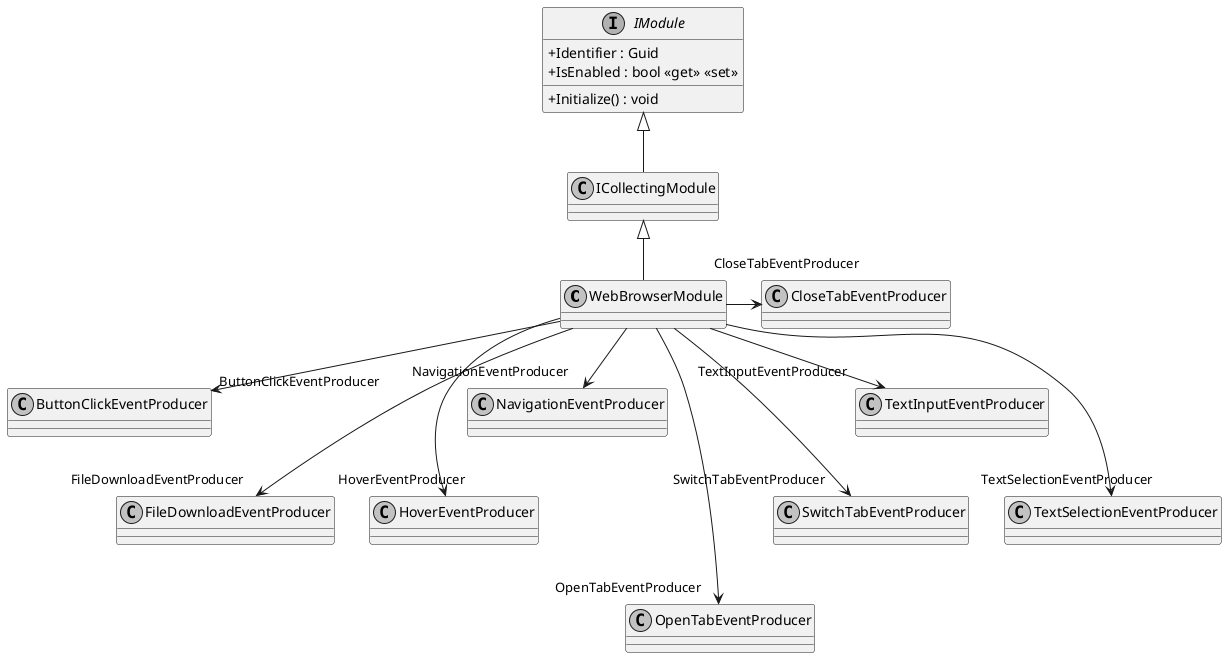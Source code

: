 @startuml

skinparam monochrome true
skinparam ClassAttributeIconSize 0

class WebBrowserModule {
}
interface IModule {
    + Identifier : Guid
    + IsEnabled : bool <<get>> <<set>>
    + Initialize() : void
}
IModule <|-- ICollectingModule
ICollectingModule <|-- WebBrowserModule
WebBrowserModule --> "ButtonClickEventProducer" ButtonClickEventProducer
WebBrowserModule -> "CloseTabEventProducer" CloseTabEventProducer
WebBrowserModule ---> "FileDownloadEventProducer" FileDownloadEventProducer
WebBrowserModule ---> "HoverEventProducer" HoverEventProducer
WebBrowserModule --> "NavigationEventProducer" NavigationEventProducer
WebBrowserModule ----> "OpenTabEventProducer" OpenTabEventProducer
WebBrowserModule ---> "SwitchTabEventProducer" SwitchTabEventProducer
WebBrowserModule --> "TextInputEventProducer" TextInputEventProducer
WebBrowserModule ---> "  TextSelectionEventProducer" TextSelectionEventProducer
@enduml
